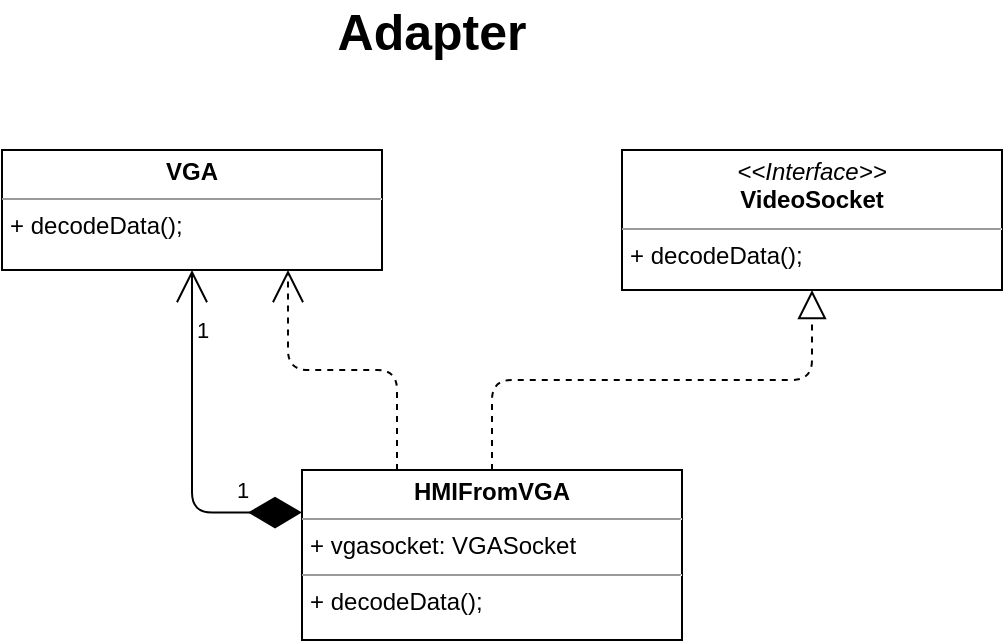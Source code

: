 <mxfile version="14.9.5" type="github" pages="7">
  <diagram id="8YX7ex1cYJ3BTZl0VRjm" name="Adapter">
    <mxGraphModel dx="755" dy="324" grid="1" gridSize="10" guides="1" tooltips="1" connect="1" arrows="1" fold="1" page="1" pageScale="1" pageWidth="850" pageHeight="1100" math="0" shadow="0">
      <root>
        <mxCell id="0" />
        <mxCell id="1" parent="0" />
        <mxCell id="HFGuTLxk6eoYrdJF3Nog-1" value="&lt;span style=&quot;font-size: 25px&quot;&gt;&lt;b&gt;Adapter&lt;/b&gt;&lt;/span&gt;" style="text;html=1;strokeColor=none;fillColor=none;align=center;verticalAlign=middle;whiteSpace=wrap;rounded=0;" parent="1" vertex="1">
          <mxGeometry x="330" y="40" width="210" height="20" as="geometry" />
        </mxCell>
        <mxCell id="HFGuTLxk6eoYrdJF3Nog-3" value="&lt;p style=&quot;margin: 0px ; margin-top: 4px ; text-align: center&quot;&gt;&lt;b&gt;HMIFromVGA&lt;/b&gt;&lt;/p&gt;&lt;hr size=&quot;1&quot;&gt;&lt;p style=&quot;margin: 0px ; margin-left: 4px&quot;&gt;+ vgasocket: VGASocket&lt;br&gt;&lt;/p&gt;&lt;hr size=&quot;1&quot;&gt;&lt;p style=&quot;margin: 0px ; margin-left: 4px&quot;&gt;+ decodeData();&lt;/p&gt;" style="verticalAlign=top;align=left;overflow=fill;fontSize=12;fontFamily=Helvetica;html=1;" parent="1" vertex="1">
          <mxGeometry x="370" y="270" width="190" height="85" as="geometry" />
        </mxCell>
        <mxCell id="HFGuTLxk6eoYrdJF3Nog-4" value="&lt;p style=&quot;margin: 0px ; margin-top: 4px ; text-align: center&quot;&gt;&lt;i&gt;&amp;lt;&amp;lt;Interface&amp;gt;&amp;gt;&lt;/i&gt;&lt;br&gt;&lt;b&gt;VideoSocket&lt;/b&gt;&lt;/p&gt;&lt;hr size=&quot;1&quot;&gt;&lt;p style=&quot;margin: 0px ; margin-left: 4px&quot;&gt;+ decodeData();&lt;br&gt;&lt;/p&gt;" style="verticalAlign=top;align=left;overflow=fill;fontSize=12;fontFamily=Helvetica;html=1;" parent="1" vertex="1">
          <mxGeometry x="530" y="110" width="190" height="70" as="geometry" />
        </mxCell>
        <mxCell id="HFGuTLxk6eoYrdJF3Nog-19" value="Relation" style="endArrow=open;endSize=14;startArrow=none;startSize=34;startFill=0;edgeStyle=orthogonalEdgeStyle;noLabel=1;fontColor=none;labelBackgroundColor=none;endFill=0;strokeWidth=1;jumpSize=16;exitX=0.25;exitY=0;exitDx=0;exitDy=0;entryX=0.75;entryY=1;entryDx=0;entryDy=0;dashed=1;" parent="1" source="HFGuTLxk6eoYrdJF3Nog-3" target="HFGuTLxk6eoYrdJF3Nog-20" edge="1">
          <mxGeometry relative="1" as="geometry">
            <mxPoint x="550" y="150" as="sourcePoint" />
            <mxPoint x="500" y="160" as="targetPoint" />
            <Array as="points">
              <mxPoint x="417" y="220" />
              <mxPoint x="363" y="220" />
              <mxPoint x="363" y="170" />
            </Array>
          </mxGeometry>
        </mxCell>
        <mxCell id="HFGuTLxk6eoYrdJF3Nog-20" value="&lt;p style=&quot;margin: 0px ; margin-top: 4px ; text-align: center&quot;&gt;&lt;b&gt;VGA&lt;/b&gt;&lt;/p&gt;&lt;hr size=&quot;1&quot;&gt;&lt;p style=&quot;margin: 0px ; margin-left: 4px&quot;&gt;+ decodeData();&lt;/p&gt;" style="verticalAlign=top;align=left;overflow=fill;fontSize=12;fontFamily=Helvetica;html=1;" parent="1" vertex="1">
          <mxGeometry x="220" y="110" width="190" height="60" as="geometry" />
        </mxCell>
        <mxCell id="oj7OZV2upSbnZ4_s5Lht-1" value="" style="endArrow=block;dashed=1;endFill=0;endSize=12;html=1;entryX=0.5;entryY=1;entryDx=0;entryDy=0;exitX=0.5;exitY=0;exitDx=0;exitDy=0;edgeStyle=orthogonalEdgeStyle;" parent="1" source="HFGuTLxk6eoYrdJF3Nog-3" target="HFGuTLxk6eoYrdJF3Nog-4" edge="1">
          <mxGeometry width="160" relative="1" as="geometry">
            <mxPoint x="555.0" y="250" as="sourcePoint" />
            <mxPoint x="602.5" y="190" as="targetPoint" />
          </mxGeometry>
        </mxCell>
        <mxCell id="GSKvhcchLiWGoE6pG0RY-1" value="1" style="endArrow=open;endSize=14;startArrow=diamondThin;startSize=24;startFill=1;edgeStyle=orthogonalEdgeStyle;noLabel=1;fontColor=none;labelBackgroundColor=none;endFill=0;strokeWidth=1;entryX=0.5;entryY=1;entryDx=0;entryDy=0;jumpSize=16;exitX=0;exitY=0.25;exitDx=0;exitDy=0;" edge="1" parent="1" source="HFGuTLxk6eoYrdJF3Nog-3" target="HFGuTLxk6eoYrdJF3Nog-20">
          <mxGeometry relative="1" as="geometry">
            <mxPoint x="230" y="230" as="sourcePoint" />
            <mxPoint x="330" y="260" as="targetPoint" />
          </mxGeometry>
        </mxCell>
        <mxCell id="GSKvhcchLiWGoE6pG0RY-2" value="1" style="edgeLabel;html=1;align=center;verticalAlign=middle;resizable=0;points=[];" vertex="1" connectable="0" parent="GSKvhcchLiWGoE6pG0RY-1">
          <mxGeometry x="0.018" y="2" relative="1" as="geometry">
            <mxPoint x="7" y="-57" as="offset" />
          </mxGeometry>
        </mxCell>
        <mxCell id="GSKvhcchLiWGoE6pG0RY-4" value="1" style="edgeLabel;html=1;align=center;verticalAlign=middle;resizable=0;points=[];" vertex="1" connectable="0" parent="GSKvhcchLiWGoE6pG0RY-1">
          <mxGeometry x="0.065" relative="1" as="geometry">
            <mxPoint x="25" y="27" as="offset" />
          </mxGeometry>
        </mxCell>
      </root>
    </mxGraphModel>
  </diagram>
  <diagram id="jtTWM3AcnJ1rhkMabHrK" name="Bridge">
    <mxGraphModel dx="1246" dy="534" grid="1" gridSize="10" guides="1" tooltips="1" connect="1" arrows="1" fold="1" page="1" pageScale="1" pageWidth="850" pageHeight="1100" math="0" shadow="0">
      <root>
        <mxCell id="XUkY8rYr9bB18hkdcqKL-0" />
        <mxCell id="XUkY8rYr9bB18hkdcqKL-1" parent="XUkY8rYr9bB18hkdcqKL-0" />
        <mxCell id="RVvrF7YEhhsWXLMm2qhX-1" value="&lt;span style=&quot;font-size: 25px&quot;&gt;&lt;b&gt;Bridge&lt;/b&gt;&lt;/span&gt;" style="text;html=1;strokeColor=none;fillColor=none;align=center;verticalAlign=middle;whiteSpace=wrap;rounded=0;" parent="XUkY8rYr9bB18hkdcqKL-1" vertex="1">
          <mxGeometry x="330" y="40" width="210" height="20" as="geometry" />
        </mxCell>
        <mxCell id="RVvrF7YEhhsWXLMm2qhX-10" value="" style="endArrow=block;dashed=1;endFill=0;endSize=12;html=1;entryX=0.25;entryY=1;entryDx=0;entryDy=0;exitX=0.5;exitY=0;exitDx=0;exitDy=0;edgeStyle=orthogonalEdgeStyle;" parent="XUkY8rYr9bB18hkdcqKL-1" source="RVvrF7YEhhsWXLMm2qhX-31" target="RVvrF7YEhhsWXLMm2qhX-21" edge="1">
          <mxGeometry width="160" relative="1" as="geometry">
            <mxPoint x="555" y="250" as="sourcePoint" />
            <mxPoint x="765" y="52.5" as="targetPoint" />
          </mxGeometry>
        </mxCell>
        <mxCell id="RVvrF7YEhhsWXLMm2qhX-16" value="&lt;p style=&quot;margin: 0px ; margin-top: 4px ; text-align: center&quot;&gt;&lt;b&gt;Scooter&lt;/b&gt;&lt;/p&gt;&lt;hr size=&quot;1&quot;&gt;&lt;p style=&quot;margin: 0px ; margin-left: 4px&quot;&gt;+ maker: Maker&lt;br&gt;&lt;/p&gt;&lt;hr size=&quot;1&quot;&gt;&lt;p style=&quot;margin: 0px ; margin-left: 4px&quot;&gt;+ Scooter(Maker maker);&lt;br&gt;+ toString: String&lt;/p&gt;" style="verticalAlign=top;align=left;overflow=fill;fontSize=12;fontFamily=Helvetica;html=1;" parent="XUkY8rYr9bB18hkdcqKL-1" vertex="1">
          <mxGeometry x="135" y="105" width="190" height="100" as="geometry" />
        </mxCell>
        <mxCell id="RVvrF7YEhhsWXLMm2qhX-21" value="&lt;p style=&quot;margin: 0px ; margin-top: 4px ; text-align: center&quot;&gt;&lt;i&gt;&amp;lt;&amp;lt;Interface&amp;gt;&amp;gt;&lt;/i&gt;&lt;br&gt;&lt;b&gt;Maker&lt;/b&gt;&lt;/p&gt;&lt;hr size=&quot;1&quot;&gt;&lt;p style=&quot;margin: 0px ; margin-left: 4px&quot;&gt;+ getMaker()&lt;br&gt;&lt;/p&gt;" style="verticalAlign=top;align=left;overflow=fill;fontSize=12;fontFamily=Helvetica;html=1;" parent="XUkY8rYr9bB18hkdcqKL-1" vertex="1">
          <mxGeometry x="555" y="120" width="190" height="70" as="geometry" />
        </mxCell>
        <mxCell id="RVvrF7YEhhsWXLMm2qhX-26" value="Honda" style="swimlane;fontStyle=1;align=center;verticalAlign=top;childLayout=stackLayout;horizontal=1;startSize=26;horizontalStack=0;resizeParent=1;resizeParentMax=0;resizeLast=0;collapsible=1;marginBottom=0;" parent="XUkY8rYr9bB18hkdcqKL-1" vertex="1">
          <mxGeometry x="665" y="250" width="160" height="52" as="geometry" />
        </mxCell>
        <mxCell id="RVvrF7YEhhsWXLMm2qhX-27" value="+ getMaker()" style="text;strokeColor=none;fillColor=none;align=left;verticalAlign=top;spacingLeft=4;spacingRight=4;overflow=hidden;rotatable=0;points=[[0,0.5],[1,0.5]];portConstraint=eastwest;" parent="RVvrF7YEhhsWXLMm2qhX-26" vertex="1">
          <mxGeometry y="26" width="160" height="26" as="geometry" />
        </mxCell>
        <mxCell id="RVvrF7YEhhsWXLMm2qhX-30" value="" style="endArrow=block;dashed=1;endFill=0;endSize=12;html=1;entryX=0.75;entryY=1;entryDx=0;entryDy=0;exitX=0.5;exitY=0;exitDx=0;exitDy=0;edgeStyle=orthogonalEdgeStyle;" parent="XUkY8rYr9bB18hkdcqKL-1" source="RVvrF7YEhhsWXLMm2qhX-26" target="RVvrF7YEhhsWXLMm2qhX-21" edge="1">
          <mxGeometry width="160" relative="1" as="geometry">
            <mxPoint x="565" y="260" as="sourcePoint" />
            <mxPoint x="612.5" y="200" as="targetPoint" />
          </mxGeometry>
        </mxCell>
        <mxCell id="RVvrF7YEhhsWXLMm2qhX-31" value="Honda" style="swimlane;fontStyle=1;align=center;verticalAlign=top;childLayout=stackLayout;horizontal=1;startSize=26;horizontalStack=0;resizeParent=1;resizeParentMax=0;resizeLast=0;collapsible=1;marginBottom=0;" parent="XUkY8rYr9bB18hkdcqKL-1" vertex="1">
          <mxGeometry x="475" y="250" width="160" height="52" as="geometry" />
        </mxCell>
        <mxCell id="RVvrF7YEhhsWXLMm2qhX-32" value="+ getMaker()" style="text;strokeColor=none;fillColor=none;align=left;verticalAlign=top;spacingLeft=4;spacingRight=4;overflow=hidden;rotatable=0;points=[[0,0.5],[1,0.5]];portConstraint=eastwest;" parent="RVvrF7YEhhsWXLMm2qhX-31" vertex="1">
          <mxGeometry y="26" width="160" height="26" as="geometry" />
        </mxCell>
        <mxCell id="RVvrF7YEhhsWXLMm2qhX-34" value="Relation" style="endArrow=open;endSize=14;startArrow=diamondThin;startSize=34;startFill=1;edgeStyle=orthogonalEdgeStyle;noLabel=1;fontColor=none;labelBackgroundColor=none;endFill=0;strokeWidth=1;entryX=0;entryY=0.5;entryDx=0;entryDy=0;exitX=1;exitY=0.5;exitDx=0;exitDy=0;jumpSize=16;" parent="XUkY8rYr9bB18hkdcqKL-1" source="RVvrF7YEhhsWXLMm2qhX-16" target="RVvrF7YEhhsWXLMm2qhX-21" edge="1">
          <mxGeometry relative="1" as="geometry">
            <mxPoint x="315" y="150" as="sourcePoint" />
            <mxPoint x="475" y="150" as="targetPoint" />
          </mxGeometry>
        </mxCell>
        <mxCell id="PsUM8DL9BI1PJQeVQCRd-0" value="1" style="edgeLabel;html=1;align=center;verticalAlign=middle;resizable=0;points=[];" vertex="1" connectable="0" parent="RVvrF7YEhhsWXLMm2qhX-34">
          <mxGeometry x="-0.133" y="2" relative="1" as="geometry">
            <mxPoint x="-55" y="17" as="offset" />
          </mxGeometry>
        </mxCell>
        <mxCell id="PsUM8DL9BI1PJQeVQCRd-1" value="1" style="edgeLabel;html=1;align=center;verticalAlign=middle;resizable=0;points=[];" vertex="1" connectable="0" parent="RVvrF7YEhhsWXLMm2qhX-34">
          <mxGeometry x="0.275" y="-4" relative="1" as="geometry">
            <mxPoint x="48" y="11" as="offset" />
          </mxGeometry>
        </mxCell>
        <mxCell id="RVvrF7YEhhsWXLMm2qhX-39" value="" style="endArrow=block;endFill=0;endSize=12;html=1;entryX=0.25;entryY=1;entryDx=0;entryDy=0;exitX=0.5;exitY=0;exitDx=0;exitDy=0;edgeStyle=orthogonalEdgeStyle;" parent="XUkY8rYr9bB18hkdcqKL-1" source="RVvrF7YEhhsWXLMm2qhX-43" target="RVvrF7YEhhsWXLMm2qhX-16" edge="1">
          <mxGeometry width="160" relative="1" as="geometry">
            <mxPoint x="115" y="290" as="sourcePoint" />
            <mxPoint x="162.5" y="230" as="targetPoint" />
          </mxGeometry>
        </mxCell>
        <mxCell id="RVvrF7YEhhsWXLMm2qhX-42" value="" style="endArrow=block;endFill=0;endSize=12;html=1;entryX=0.75;entryY=1;entryDx=0;entryDy=0;exitX=0.5;exitY=0;exitDx=0;exitDy=0;edgeStyle=orthogonalEdgeStyle;" parent="XUkY8rYr9bB18hkdcqKL-1" source="RVvrF7YEhhsWXLMm2qhX-45" target="RVvrF7YEhhsWXLMm2qhX-16" edge="1">
          <mxGeometry width="160" relative="1" as="geometry">
            <mxPoint x="375" y="250" as="sourcePoint" />
            <mxPoint x="257.5" y="230" as="targetPoint" />
          </mxGeometry>
        </mxCell>
        <mxCell id="RVvrF7YEhhsWXLMm2qhX-43" value="MechanicalScooter" style="swimlane;fontStyle=1;align=center;verticalAlign=top;childLayout=stackLayout;horizontal=1;startSize=26;horizontalStack=0;resizeParent=1;resizeParentMax=0;resizeLast=0;collapsible=1;marginBottom=0;" parent="XUkY8rYr9bB18hkdcqKL-1" vertex="1">
          <mxGeometry x="45" y="250" width="200" height="60" as="geometry" />
        </mxCell>
        <mxCell id="RVvrF7YEhhsWXLMm2qhX-44" value="+ MechanicalScooter(Maker maker)" style="text;strokeColor=none;fillColor=none;align=left;verticalAlign=top;spacingLeft=4;spacingRight=4;overflow=hidden;rotatable=0;points=[[0,0.5],[1,0.5]];portConstraint=eastwest;" parent="RVvrF7YEhhsWXLMm2qhX-43" vertex="1">
          <mxGeometry y="26" width="200" height="34" as="geometry" />
        </mxCell>
        <mxCell id="RVvrF7YEhhsWXLMm2qhX-45" value="MechanicalScooter" style="swimlane;fontStyle=1;align=center;verticalAlign=top;childLayout=stackLayout;horizontal=1;startSize=26;horizontalStack=0;resizeParent=1;resizeParentMax=0;resizeLast=0;collapsible=1;marginBottom=0;" parent="XUkY8rYr9bB18hkdcqKL-1" vertex="1">
          <mxGeometry x="255" y="250" width="200" height="60" as="geometry" />
        </mxCell>
        <mxCell id="RVvrF7YEhhsWXLMm2qhX-46" value="+ MechanicalScooter(Maker maker)" style="text;strokeColor=none;fillColor=none;align=left;verticalAlign=top;spacingLeft=4;spacingRight=4;overflow=hidden;rotatable=0;points=[[0,0.5],[1,0.5]];portConstraint=eastwest;" parent="RVvrF7YEhhsWXLMm2qhX-45" vertex="1">
          <mxGeometry y="26" width="200" height="34" as="geometry" />
        </mxCell>
      </root>
    </mxGraphModel>
  </diagram>
  <diagram id="cvn22CjURkZ9AD5-zfp6" name="Composite">
    <mxGraphModel dx="1246" dy="534" grid="1" gridSize="10" guides="1" tooltips="1" connect="1" arrows="1" fold="1" page="1" pageScale="1" pageWidth="850" pageHeight="1100" math="0" shadow="0">
      <root>
        <mxCell id="MirDKUyYJ5U1KwB4jFVY-0" />
        <mxCell id="MirDKUyYJ5U1KwB4jFVY-1" parent="MirDKUyYJ5U1KwB4jFVY-0" />
        <mxCell id="kYtbxZ914dotP7J9B3hP-0" value="&lt;span style=&quot;font-size: 25px&quot;&gt;&lt;b&gt;Composite&lt;/b&gt;&lt;/span&gt;" style="text;html=1;strokeColor=none;fillColor=none;align=center;verticalAlign=middle;whiteSpace=wrap;rounded=0;" vertex="1" parent="MirDKUyYJ5U1KwB4jFVY-1">
          <mxGeometry x="330" y="40" width="210" height="20" as="geometry" />
        </mxCell>
        <mxCell id="kYtbxZ914dotP7J9B3hP-1" value="" style="endArrow=block;dashed=1;endFill=0;endSize=12;html=1;entryX=0.75;entryY=1;entryDx=0;entryDy=0;exitX=0.5;exitY=0;exitDx=0;exitDy=0;edgeStyle=orthogonalEdgeStyle;" edge="1" parent="MirDKUyYJ5U1KwB4jFVY-1" source="kYtbxZ914dotP7J9B3hP-7" target="kYtbxZ914dotP7J9B3hP-3">
          <mxGeometry width="160" relative="1" as="geometry">
            <mxPoint x="425" y="290" as="sourcePoint" />
            <mxPoint x="635" y="92.5" as="targetPoint" />
          </mxGeometry>
        </mxCell>
        <mxCell id="kYtbxZ914dotP7J9B3hP-2" value="&lt;p style=&quot;margin: 0px ; margin-top: 4px ; text-align: center&quot;&gt;&lt;b&gt;Composite&lt;/b&gt;&lt;/p&gt;&lt;hr size=&quot;1&quot;&gt;&lt;p style=&quot;margin: 0px ; margin-left: 4px&quot;&gt;+ components: List&amp;lt;Vehicle&amp;gt;&lt;br&gt;&lt;/p&gt;&lt;hr size=&quot;1&quot;&gt;&lt;p style=&quot;margin: 0px ; margin-left: 4px&quot;&gt;+ addComponent(Vehicle);&lt;br&gt;+ removeComponent(Vehicle);&lt;br&gt;&lt;/p&gt;&lt;p style=&quot;margin: 0px ; margin-left: 4px&quot;&gt;+ vehicleType(): String&lt;br&gt;&lt;/p&gt;" style="verticalAlign=top;align=left;overflow=fill;fontSize=12;fontFamily=Helvetica;html=1;" vertex="1" parent="MirDKUyYJ5U1KwB4jFVY-1">
          <mxGeometry x="20" y="250" width="190" height="100" as="geometry" />
        </mxCell>
        <mxCell id="kYtbxZ914dotP7J9B3hP-3" value="&lt;p style=&quot;margin: 0px ; margin-top: 4px ; text-align: center&quot;&gt;&lt;i&gt;&amp;lt;&amp;lt;Interface&amp;gt;&amp;gt;&lt;/i&gt;&lt;br&gt;&lt;b&gt;Vehicle&lt;/b&gt;&lt;/p&gt;&lt;hr size=&quot;1&quot;&gt;&lt;p style=&quot;margin: 0px ; margin-left: 4px&quot;&gt;+ vehicleType(): String&lt;br&gt;&lt;/p&gt;" style="verticalAlign=top;align=left;overflow=fill;fontSize=12;fontFamily=Helvetica;html=1;" vertex="1" parent="MirDKUyYJ5U1KwB4jFVY-1">
          <mxGeometry x="330" y="80" width="190" height="70" as="geometry" />
        </mxCell>
        <mxCell id="kYtbxZ914dotP7J9B3hP-4" value="Bicycle" style="swimlane;fontStyle=1;align=center;verticalAlign=top;childLayout=stackLayout;horizontal=1;startSize=26;horizontalStack=0;resizeParent=1;resizeParentMax=0;resizeLast=0;collapsible=1;marginBottom=0;" vertex="1" parent="MirDKUyYJ5U1KwB4jFVY-1">
          <mxGeometry x="500" y="290" width="160" height="52" as="geometry" />
        </mxCell>
        <mxCell id="kYtbxZ914dotP7J9B3hP-5" value="+ vehicleType(): String" style="text;strokeColor=none;fillColor=none;align=left;verticalAlign=top;spacingLeft=4;spacingRight=4;overflow=hidden;rotatable=0;points=[[0,0.5],[1,0.5]];portConstraint=eastwest;" vertex="1" parent="kYtbxZ914dotP7J9B3hP-4">
          <mxGeometry y="26" width="160" height="26" as="geometry" />
        </mxCell>
        <mxCell id="kYtbxZ914dotP7J9B3hP-6" value="" style="endArrow=block;dashed=1;endFill=0;endSize=12;html=1;entryX=0.75;entryY=1;entryDx=0;entryDy=0;exitX=0.5;exitY=0;exitDx=0;exitDy=0;edgeStyle=orthogonalEdgeStyle;" edge="1" parent="MirDKUyYJ5U1KwB4jFVY-1" source="kYtbxZ914dotP7J9B3hP-4" target="kYtbxZ914dotP7J9B3hP-3">
          <mxGeometry width="160" relative="1" as="geometry">
            <mxPoint x="435" y="300" as="sourcePoint" />
            <mxPoint x="482.5" y="240" as="targetPoint" />
          </mxGeometry>
        </mxCell>
        <mxCell id="kYtbxZ914dotP7J9B3hP-7" value="Scooter" style="swimlane;fontStyle=1;align=center;verticalAlign=top;childLayout=stackLayout;horizontal=1;startSize=26;horizontalStack=0;resizeParent=1;resizeParentMax=0;resizeLast=0;collapsible=1;marginBottom=0;" vertex="1" parent="MirDKUyYJ5U1KwB4jFVY-1">
          <mxGeometry x="330" y="290" width="160" height="52" as="geometry" />
        </mxCell>
        <mxCell id="kYtbxZ914dotP7J9B3hP-8" value="+ vehicleType(): String" style="text;strokeColor=none;fillColor=none;align=left;verticalAlign=top;spacingLeft=4;spacingRight=4;overflow=hidden;rotatable=0;points=[[0,0.5],[1,0.5]];portConstraint=eastwest;" vertex="1" parent="kYtbxZ914dotP7J9B3hP-7">
          <mxGeometry y="26" width="160" height="26" as="geometry" />
        </mxCell>
        <mxCell id="kYtbxZ914dotP7J9B3hP-9" value="Relation" style="endArrow=open;endSize=14;startArrow=diamondThin;startSize=34;startFill=1;edgeStyle=orthogonalEdgeStyle;noLabel=1;fontColor=none;labelBackgroundColor=none;endFill=0;strokeWidth=1;entryX=0.25;entryY=1;entryDx=0;entryDy=0;exitX=0.75;exitY=0;exitDx=0;exitDy=0;jumpSize=16;" edge="1" parent="MirDKUyYJ5U1KwB4jFVY-1" source="kYtbxZ914dotP7J9B3hP-2" target="kYtbxZ914dotP7J9B3hP-3">
          <mxGeometry relative="1" as="geometry">
            <mxPoint x="185" y="190" as="sourcePoint" />
            <mxPoint x="345" y="190" as="targetPoint" />
            <Array as="points">
              <mxPoint x="163" y="210" />
              <mxPoint x="378" y="210" />
            </Array>
          </mxGeometry>
        </mxCell>
        <mxCell id="kYtbxZ914dotP7J9B3hP-10" value="1" style="edgeLabel;html=1;align=center;verticalAlign=middle;resizable=0;points=[];" vertex="1" connectable="0" parent="kYtbxZ914dotP7J9B3hP-9">
          <mxGeometry x="-0.133" y="2" relative="1" as="geometry">
            <mxPoint x="-55" y="17" as="offset" />
          </mxGeometry>
        </mxCell>
        <mxCell id="kYtbxZ914dotP7J9B3hP-11" value="*" style="edgeLabel;html=1;align=center;verticalAlign=middle;resizable=0;points=[];" vertex="1" connectable="0" parent="kYtbxZ914dotP7J9B3hP-9">
          <mxGeometry x="0.275" y="-4" relative="1" as="geometry">
            <mxPoint x="48" y="11" as="offset" />
          </mxGeometry>
        </mxCell>
        <mxCell id="kYtbxZ914dotP7J9B3hP-13" value="" style="endArrow=block;endFill=0;endSize=12;html=1;entryX=0.75;entryY=1;entryDx=0;entryDy=0;edgeStyle=orthogonalEdgeStyle;dashed=1;exitX=1;exitY=0.5;exitDx=0;exitDy=0;" edge="1" parent="MirDKUyYJ5U1KwB4jFVY-1" source="kYtbxZ914dotP7J9B3hP-2" target="kYtbxZ914dotP7J9B3hP-3">
          <mxGeometry width="160" relative="1" as="geometry">
            <mxPoint x="270" y="390" as="sourcePoint" />
            <mxPoint x="127.5" y="270" as="targetPoint" />
            <Array as="points">
              <mxPoint x="260" y="300" />
              <mxPoint x="260" y="260" />
              <mxPoint x="410" y="260" />
              <mxPoint x="410" y="220" />
              <mxPoint x="473" y="220" />
            </Array>
          </mxGeometry>
        </mxCell>
        <mxCell id="kYtbxZ914dotP7J9B3hP-18" value="Bicycle" style="swimlane;fontStyle=1;align=center;verticalAlign=top;childLayout=stackLayout;horizontal=1;startSize=26;horizontalStack=0;resizeParent=1;resizeParentMax=0;resizeLast=0;collapsible=1;marginBottom=0;" vertex="1" parent="MirDKUyYJ5U1KwB4jFVY-1">
          <mxGeometry x="670" y="290" width="160" height="52" as="geometry" />
        </mxCell>
        <mxCell id="kYtbxZ914dotP7J9B3hP-19" value="+ vehicleType(): String" style="text;strokeColor=none;fillColor=none;align=left;verticalAlign=top;spacingLeft=4;spacingRight=4;overflow=hidden;rotatable=0;points=[[0,0.5],[1,0.5]];portConstraint=eastwest;" vertex="1" parent="kYtbxZ914dotP7J9B3hP-18">
          <mxGeometry y="26" width="160" height="26" as="geometry" />
        </mxCell>
        <mxCell id="kYtbxZ914dotP7J9B3hP-20" value="" style="endArrow=block;dashed=1;endFill=0;endSize=12;html=1;entryX=0.75;entryY=1;entryDx=0;entryDy=0;exitX=0.5;exitY=0;exitDx=0;exitDy=0;edgeStyle=orthogonalEdgeStyle;" edge="1" parent="MirDKUyYJ5U1KwB4jFVY-1" source="kYtbxZ914dotP7J9B3hP-18" target="kYtbxZ914dotP7J9B3hP-3">
          <mxGeometry width="160" relative="1" as="geometry">
            <mxPoint x="620" y="300" as="sourcePoint" />
            <mxPoint x="752.5" y="230" as="targetPoint" />
          </mxGeometry>
        </mxCell>
      </root>
    </mxGraphModel>
  </diagram>
  <diagram id="co7SX2xwVrrmSwuZ9ILK" name="Decorator">
    <mxGraphModel dx="1246" dy="534" grid="1" gridSize="10" guides="1" tooltips="1" connect="1" arrows="1" fold="1" page="1" pageScale="1" pageWidth="850" pageHeight="1100" math="0" shadow="0">
      <root>
        <mxCell id="fH0vnshnI7YTDiZn9Ibd-0" />
        <mxCell id="fH0vnshnI7YTDiZn9Ibd-1" parent="fH0vnshnI7YTDiZn9Ibd-0" />
      </root>
    </mxGraphModel>
  </diagram>
  <diagram id="ck8zvJZh2pi3s7CdpznM" name="Facade">
    <mxGraphModel dx="1246" dy="534" grid="1" gridSize="10" guides="1" tooltips="1" connect="1" arrows="1" fold="1" page="1" pageScale="1" pageWidth="850" pageHeight="1100" math="0" shadow="0">
      <root>
        <mxCell id="WVzldCEjprewXI6cb8Rf-0" />
        <mxCell id="WVzldCEjprewXI6cb8Rf-1" parent="WVzldCEjprewXI6cb8Rf-0" />
      </root>
    </mxGraphModel>
  </diagram>
  <diagram id="-y4bMN8L5vvnDfHo_PZ2" name="Flyweight">
    <mxGraphModel dx="1246" dy="534" grid="1" gridSize="10" guides="1" tooltips="1" connect="1" arrows="1" fold="1" page="1" pageScale="1" pageWidth="850" pageHeight="1100" math="0" shadow="0">
      <root>
        <mxCell id="1H7wMCmETWgs-aTet4WA-0" />
        <mxCell id="1H7wMCmETWgs-aTet4WA-1" parent="1H7wMCmETWgs-aTet4WA-0" />
      </root>
    </mxGraphModel>
  </diagram>
  <diagram id="ZnBGQMrgDgKub9_4WISc" name="Proxy">
    <mxGraphModel dx="1332" dy="542" grid="1" gridSize="10" guides="1" tooltips="1" connect="1" arrows="1" fold="1" page="1" pageScale="1" pageWidth="850" pageHeight="1100" math="0" shadow="0">
      <root>
        <mxCell id="xBOZ_alZytD7x1oqdgro-0" />
        <mxCell id="xBOZ_alZytD7x1oqdgro-1" parent="xBOZ_alZytD7x1oqdgro-0" />
      </root>
    </mxGraphModel>
  </diagram>
</mxfile>
